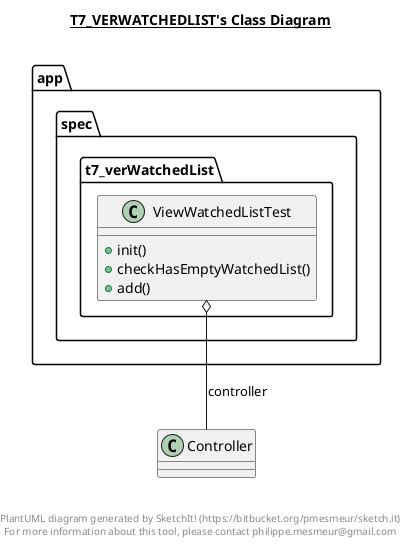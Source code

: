 @startuml

title __T7_VERWATCHEDLIST's Class Diagram__\n

  package app.spec.t7_verWatchedList {
    class ViewWatchedListTest {
        + init()
        + checkHasEmptyWatchedList()
        + add()
    }
  }
  

  ViewWatchedListTest o-- Controller : controller


right footer


PlantUML diagram generated by SketchIt! (https://bitbucket.org/pmesmeur/sketch.it)
For more information about this tool, please contact philippe.mesmeur@gmail.com
endfooter

@enduml
